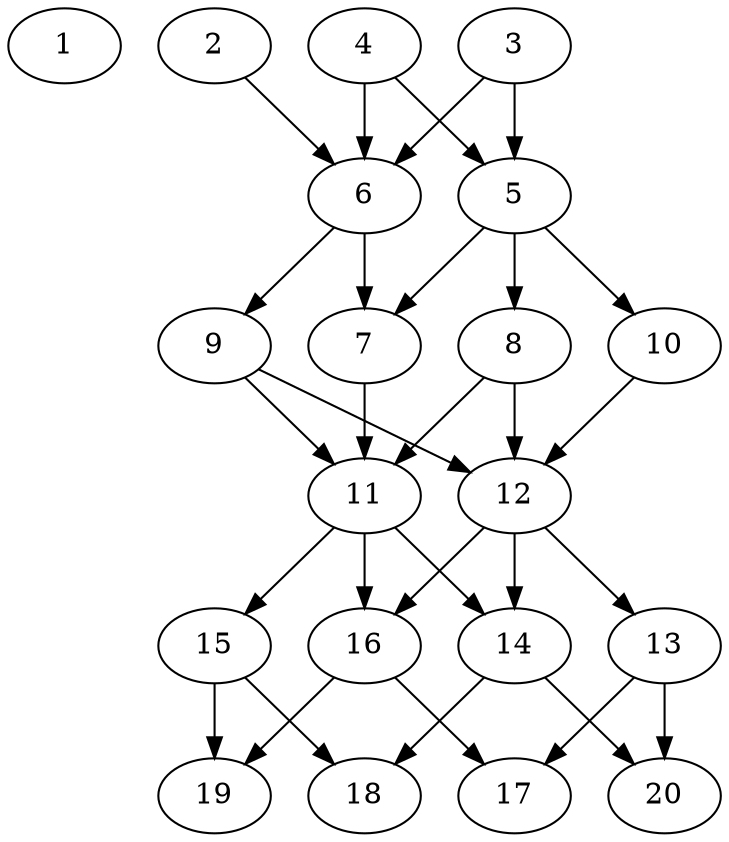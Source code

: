 // DAG automatically generated by daggen at Tue Jul 23 14:27:02 2019
// ./daggen --dot -n 20 --ccr 0.5 --fat 0.5 --regular 0.5 --density 0.7 --mindata 5242880 --maxdata 52428800 
digraph G {
  1 [size="14196736", alpha="0.07", expect_size="7098368"] 
  2 [size="57458688", alpha="0.10", expect_size="28729344"] 
  2 -> 6 [size ="28729344"]
  3 [size="94253056", alpha="0.15", expect_size="47126528"] 
  3 -> 5 [size ="47126528"]
  3 -> 6 [size ="47126528"]
  4 [size="28876800", alpha="0.11", expect_size="14438400"] 
  4 -> 5 [size ="14438400"]
  4 -> 6 [size ="14438400"]
  5 [size="61599744", alpha="0.16", expect_size="30799872"] 
  5 -> 7 [size ="30799872"]
  5 -> 8 [size ="30799872"]
  5 -> 10 [size ="30799872"]
  6 [size="79450112", alpha="0.17", expect_size="39725056"] 
  6 -> 7 [size ="39725056"]
  6 -> 9 [size ="39725056"]
  7 [size="44079104", alpha="0.02", expect_size="22039552"] 
  7 -> 11 [size ="22039552"]
  8 [size="54097920", alpha="0.08", expect_size="27048960"] 
  8 -> 11 [size ="27048960"]
  8 -> 12 [size ="27048960"]
  9 [size="59142144", alpha="0.12", expect_size="29571072"] 
  9 -> 11 [size ="29571072"]
  9 -> 12 [size ="29571072"]
  10 [size="13291520", alpha="0.02", expect_size="6645760"] 
  10 -> 12 [size ="6645760"]
  11 [size="12728320", alpha="0.14", expect_size="6364160"] 
  11 -> 14 [size ="6364160"]
  11 -> 15 [size ="6364160"]
  11 -> 16 [size ="6364160"]
  12 [size="47794176", alpha="0.07", expect_size="23897088"] 
  12 -> 13 [size ="23897088"]
  12 -> 14 [size ="23897088"]
  12 -> 16 [size ="23897088"]
  13 [size="95127552", alpha="0.11", expect_size="47563776"] 
  13 -> 17 [size ="47563776"]
  13 -> 20 [size ="47563776"]
  14 [size="69705728", alpha="0.06", expect_size="34852864"] 
  14 -> 18 [size ="34852864"]
  14 -> 20 [size ="34852864"]
  15 [size="26396672", alpha="0.15", expect_size="13198336"] 
  15 -> 18 [size ="13198336"]
  15 -> 19 [size ="13198336"]
  16 [size="100823040", alpha="0.17", expect_size="50411520"] 
  16 -> 17 [size ="50411520"]
  16 -> 19 [size ="50411520"]
  17 [size="88266752", alpha="0.16", expect_size="44133376"] 
  18 [size="96415744", alpha="0.08", expect_size="48207872"] 
  19 [size="39387136", alpha="0.12", expect_size="19693568"] 
  20 [size="94244864", alpha="0.17", expect_size="47122432"] 
}
